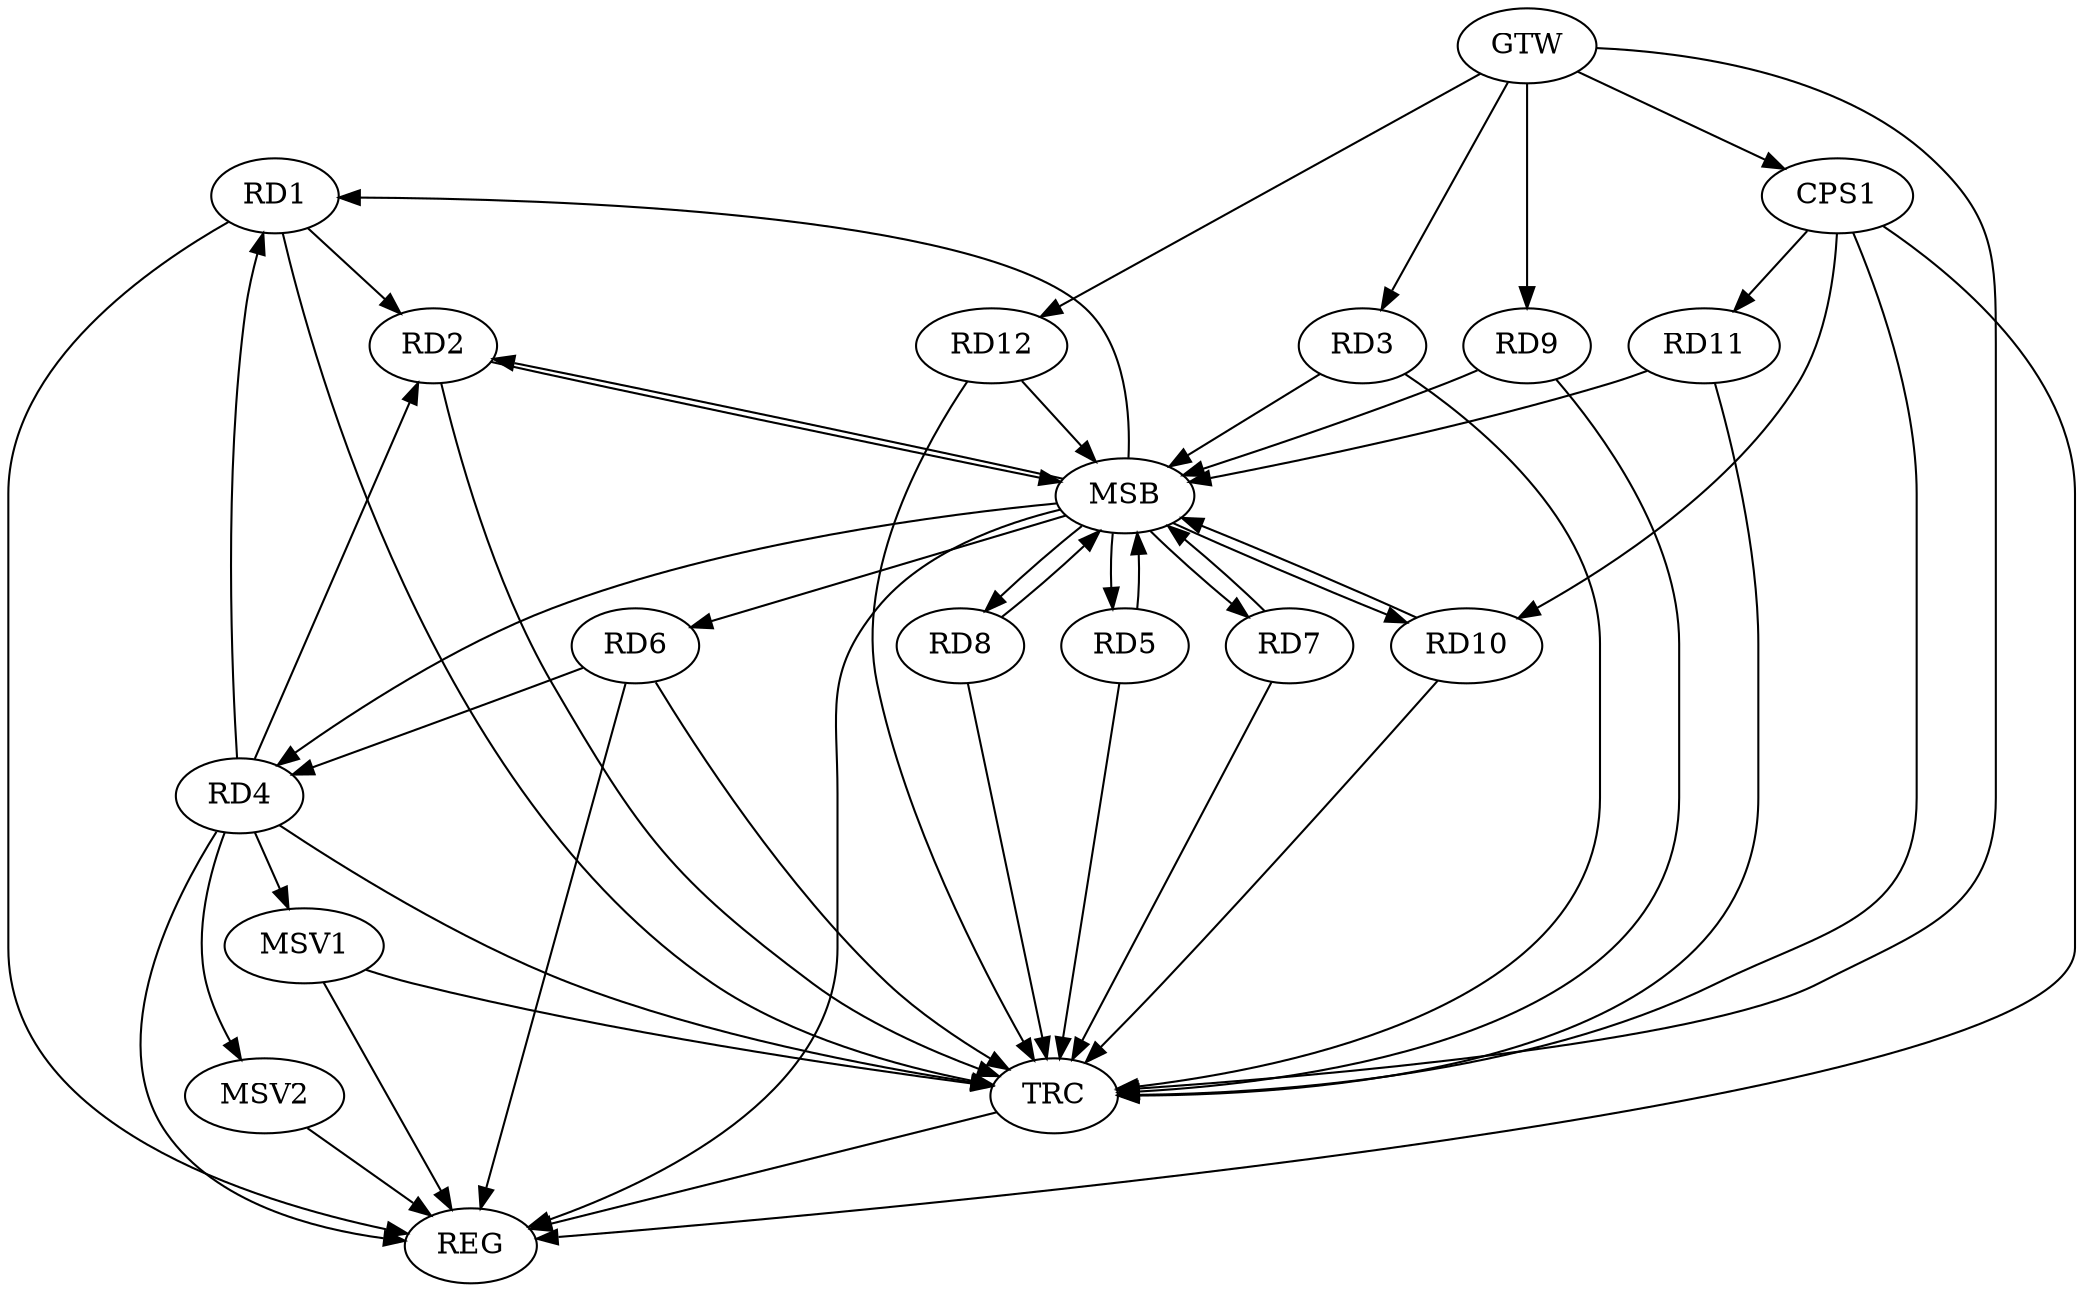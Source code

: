 strict digraph G {
  RD1 [ label="RD1" ];
  RD2 [ label="RD2" ];
  RD3 [ label="RD3" ];
  RD4 [ label="RD4" ];
  RD5 [ label="RD5" ];
  RD6 [ label="RD6" ];
  RD7 [ label="RD7" ];
  RD8 [ label="RD8" ];
  RD9 [ label="RD9" ];
  RD10 [ label="RD10" ];
  RD11 [ label="RD11" ];
  RD12 [ label="RD12" ];
  CPS1 [ label="CPS1" ];
  GTW [ label="GTW" ];
  REG [ label="REG" ];
  MSB [ label="MSB" ];
  TRC [ label="TRC" ];
  MSV1 [ label="MSV1" ];
  MSV2 [ label="MSV2" ];
  RD1 -> RD2;
  RD4 -> RD1;
  RD4 -> RD2;
  RD6 -> RD4;
  CPS1 -> RD10;
  CPS1 -> RD11;
  GTW -> RD3;
  GTW -> RD9;
  GTW -> RD12;
  GTW -> CPS1;
  RD1 -> REG;
  RD4 -> REG;
  RD6 -> REG;
  CPS1 -> REG;
  RD2 -> MSB;
  MSB -> RD4;
  MSB -> RD7;
  MSB -> RD10;
  MSB -> REG;
  RD3 -> MSB;
  MSB -> RD2;
  RD5 -> MSB;
  MSB -> RD8;
  RD7 -> MSB;
  MSB -> RD1;
  RD8 -> MSB;
  MSB -> RD6;
  RD9 -> MSB;
  RD10 -> MSB;
  RD11 -> MSB;
  RD12 -> MSB;
  MSB -> RD5;
  RD1 -> TRC;
  RD2 -> TRC;
  RD3 -> TRC;
  RD4 -> TRC;
  RD5 -> TRC;
  RD6 -> TRC;
  RD7 -> TRC;
  RD8 -> TRC;
  RD9 -> TRC;
  RD10 -> TRC;
  RD11 -> TRC;
  RD12 -> TRC;
  CPS1 -> TRC;
  GTW -> TRC;
  TRC -> REG;
  RD4 -> MSV1;
  MSV1 -> REG;
  MSV1 -> TRC;
  RD4 -> MSV2;
  MSV2 -> REG;
}
